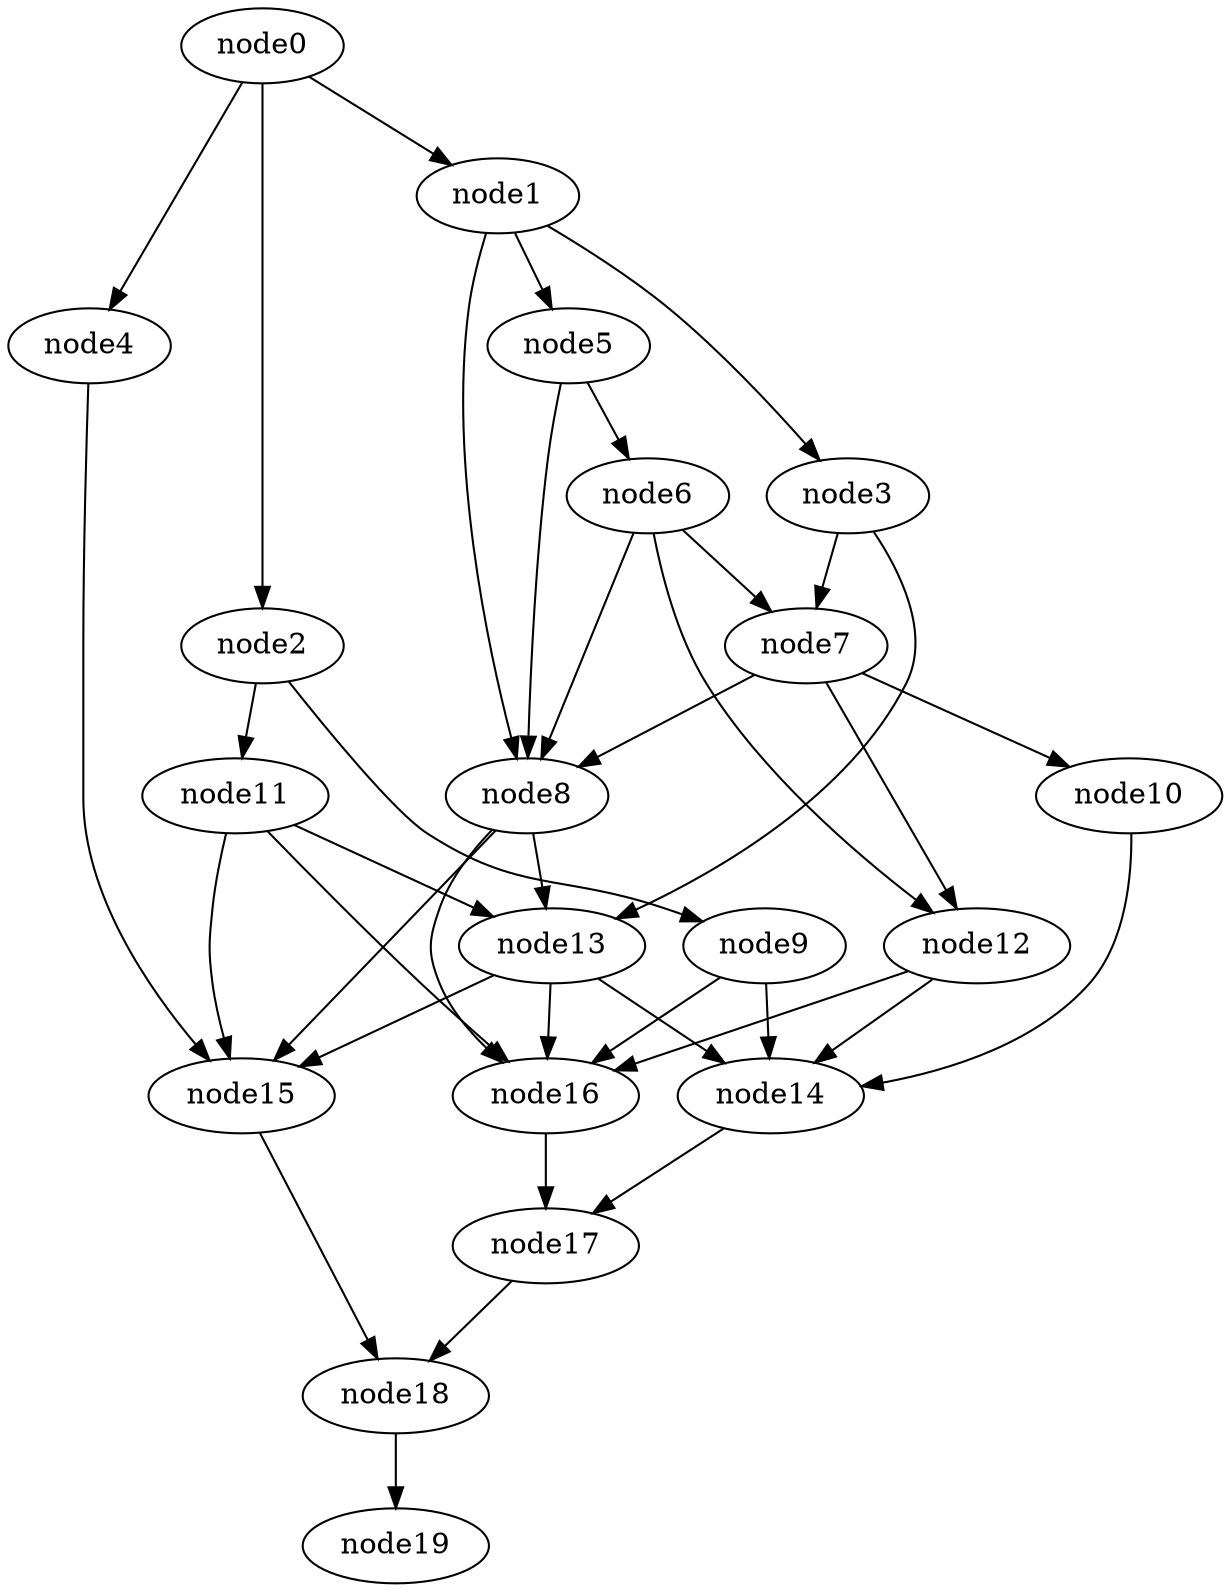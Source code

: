 digraph g{
	node19
	node18 -> node19
	node17 -> node18
	node16 -> node17
	node15 -> node18
	node14 -> node17
	node13 -> node16
	node13 -> node15
	node13 -> node14
	node12 -> node16
	node12 -> node14
	node11 -> node16
	node11 -> node15
	node11 -> node13
	node10 -> node14
	node9 -> node16
	node9 -> node14
	node8 -> node16
	node8 -> node15
	node8 -> node13
	node7 -> node12
	node7 -> node10
	node7 -> node8
	node6 -> node12
	node6 -> node8
	node6 -> node7
	node5 -> node8
	node5 -> node6
	node4 -> node15
	node3 -> node13
	node3 -> node7
	node2 -> node11
	node2 -> node9
	node1 -> node8
	node1 -> node5
	node1 -> node3
	node0 -> node4
	node0 -> node2
	node0 -> node1
}
